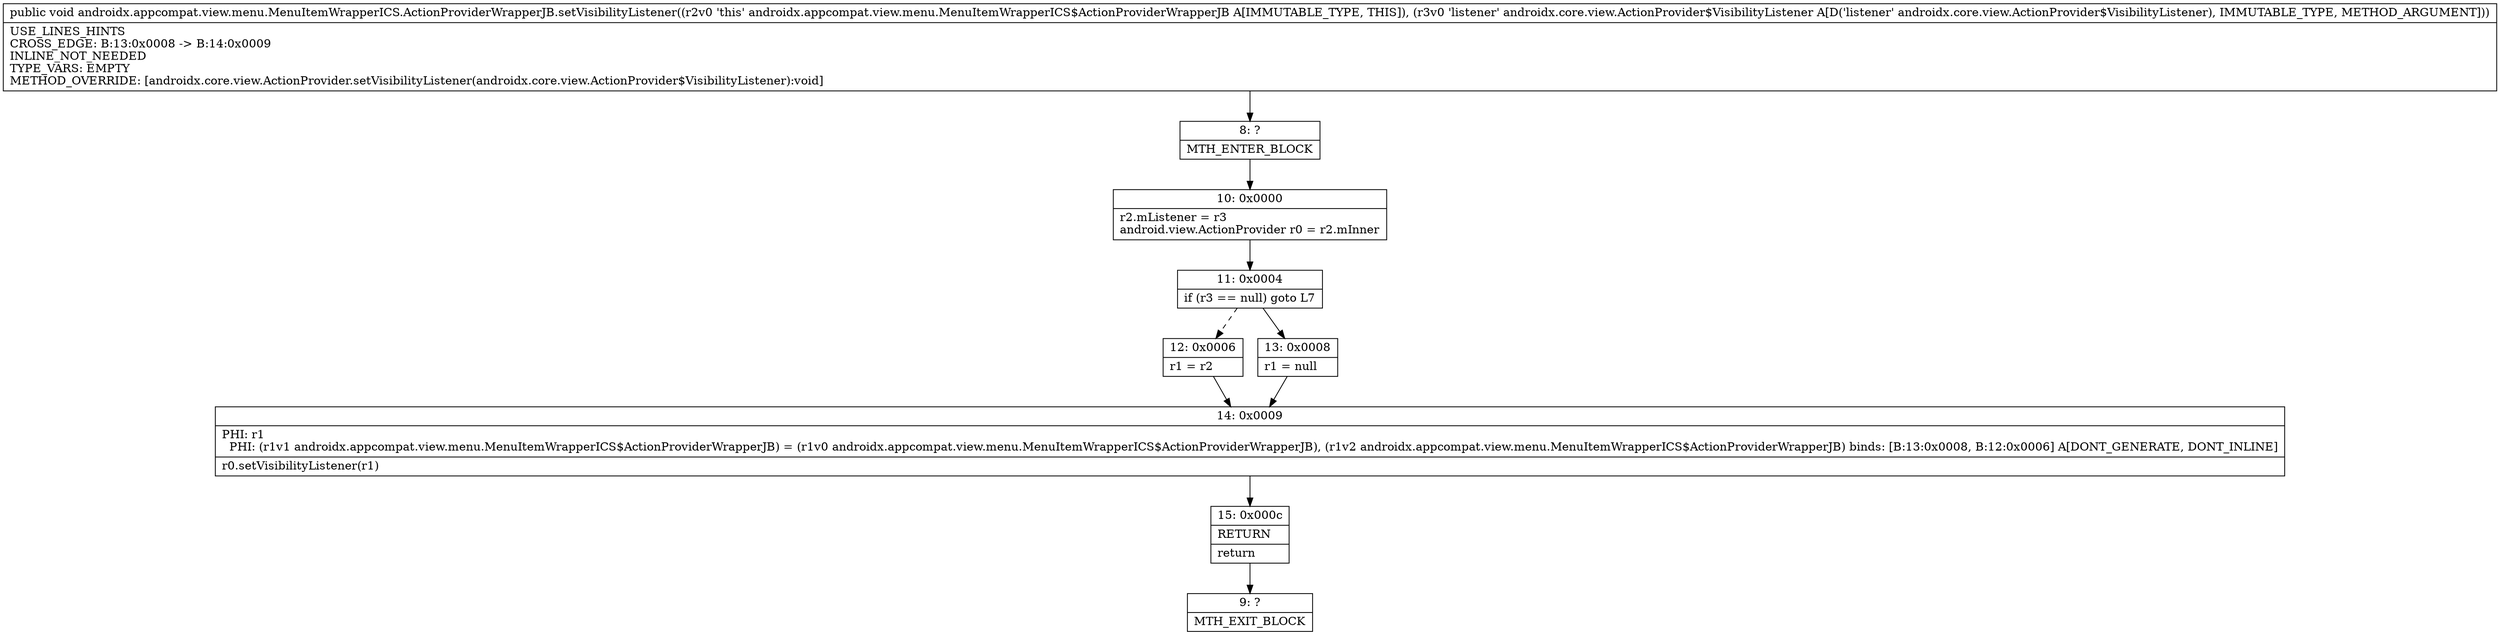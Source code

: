 digraph "CFG forandroidx.appcompat.view.menu.MenuItemWrapperICS.ActionProviderWrapperJB.setVisibilityListener(Landroidx\/core\/view\/ActionProvider$VisibilityListener;)V" {
Node_8 [shape=record,label="{8\:\ ?|MTH_ENTER_BLOCK\l}"];
Node_10 [shape=record,label="{10\:\ 0x0000|r2.mListener = r3\landroid.view.ActionProvider r0 = r2.mInner\l}"];
Node_11 [shape=record,label="{11\:\ 0x0004|if (r3 == null) goto L7\l}"];
Node_12 [shape=record,label="{12\:\ 0x0006|r1 = r2\l}"];
Node_14 [shape=record,label="{14\:\ 0x0009|PHI: r1 \l  PHI: (r1v1 androidx.appcompat.view.menu.MenuItemWrapperICS$ActionProviderWrapperJB) = (r1v0 androidx.appcompat.view.menu.MenuItemWrapperICS$ActionProviderWrapperJB), (r1v2 androidx.appcompat.view.menu.MenuItemWrapperICS$ActionProviderWrapperJB) binds: [B:13:0x0008, B:12:0x0006] A[DONT_GENERATE, DONT_INLINE]\l|r0.setVisibilityListener(r1)\l}"];
Node_15 [shape=record,label="{15\:\ 0x000c|RETURN\l|return\l}"];
Node_9 [shape=record,label="{9\:\ ?|MTH_EXIT_BLOCK\l}"];
Node_13 [shape=record,label="{13\:\ 0x0008|r1 = null\l}"];
MethodNode[shape=record,label="{public void androidx.appcompat.view.menu.MenuItemWrapperICS.ActionProviderWrapperJB.setVisibilityListener((r2v0 'this' androidx.appcompat.view.menu.MenuItemWrapperICS$ActionProviderWrapperJB A[IMMUTABLE_TYPE, THIS]), (r3v0 'listener' androidx.core.view.ActionProvider$VisibilityListener A[D('listener' androidx.core.view.ActionProvider$VisibilityListener), IMMUTABLE_TYPE, METHOD_ARGUMENT]))  | USE_LINES_HINTS\lCROSS_EDGE: B:13:0x0008 \-\> B:14:0x0009\lINLINE_NOT_NEEDED\lTYPE_VARS: EMPTY\lMETHOD_OVERRIDE: [androidx.core.view.ActionProvider.setVisibilityListener(androidx.core.view.ActionProvider$VisibilityListener):void]\l}"];
MethodNode -> Node_8;Node_8 -> Node_10;
Node_10 -> Node_11;
Node_11 -> Node_12[style=dashed];
Node_11 -> Node_13;
Node_12 -> Node_14;
Node_14 -> Node_15;
Node_15 -> Node_9;
Node_13 -> Node_14;
}

